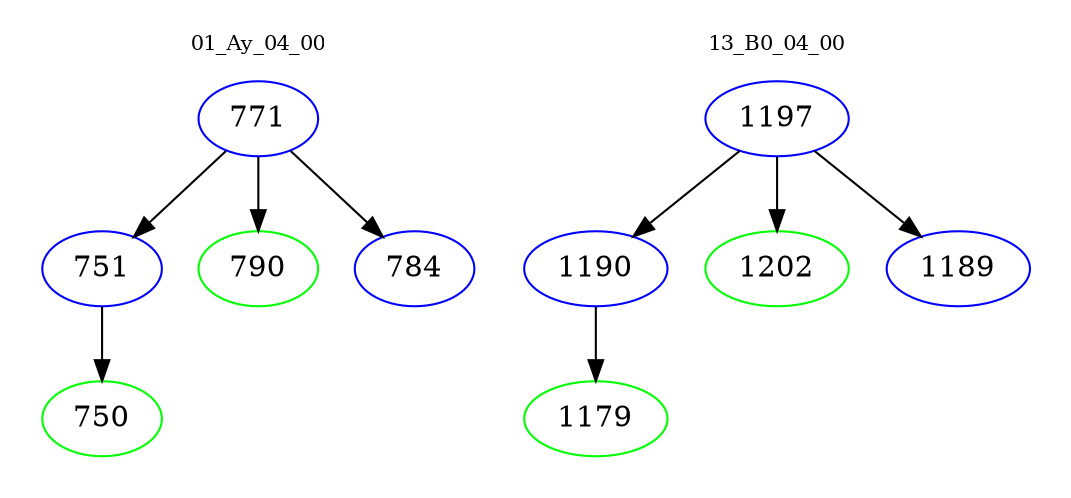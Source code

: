digraph{
subgraph cluster_0 {
color = white
label = "01_Ay_04_00";
fontsize=10;
T0_771 [label="771", color="blue"]
T0_771 -> T0_751 [color="black"]
T0_751 [label="751", color="blue"]
T0_751 -> T0_750 [color="black"]
T0_750 [label="750", color="green"]
T0_771 -> T0_790 [color="black"]
T0_790 [label="790", color="green"]
T0_771 -> T0_784 [color="black"]
T0_784 [label="784", color="blue"]
}
subgraph cluster_1 {
color = white
label = "13_B0_04_00";
fontsize=10;
T1_1197 [label="1197", color="blue"]
T1_1197 -> T1_1190 [color="black"]
T1_1190 [label="1190", color="blue"]
T1_1190 -> T1_1179 [color="black"]
T1_1179 [label="1179", color="green"]
T1_1197 -> T1_1202 [color="black"]
T1_1202 [label="1202", color="green"]
T1_1197 -> T1_1189 [color="black"]
T1_1189 [label="1189", color="blue"]
}
}
